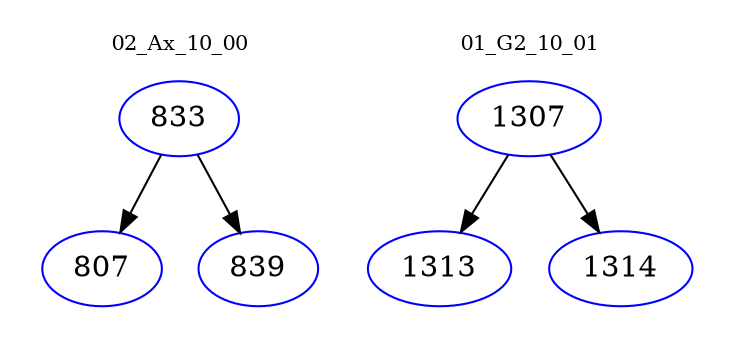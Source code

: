digraph{
subgraph cluster_0 {
color = white
label = "02_Ax_10_00";
fontsize=10;
T0_833 [label="833", color="blue"]
T0_833 -> T0_807 [color="black"]
T0_807 [label="807", color="blue"]
T0_833 -> T0_839 [color="black"]
T0_839 [label="839", color="blue"]
}
subgraph cluster_1 {
color = white
label = "01_G2_10_01";
fontsize=10;
T1_1307 [label="1307", color="blue"]
T1_1307 -> T1_1313 [color="black"]
T1_1313 [label="1313", color="blue"]
T1_1307 -> T1_1314 [color="black"]
T1_1314 [label="1314", color="blue"]
}
}
